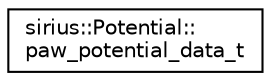 digraph "Graphical Class Hierarchy"
{
 // INTERACTIVE_SVG=YES
  edge [fontname="Helvetica",fontsize="10",labelfontname="Helvetica",labelfontsize="10"];
  node [fontname="Helvetica",fontsize="10",shape=record];
  rankdir="LR";
  Node1 [label="sirius::Potential::\lpaw_potential_data_t",height=0.2,width=0.4,color="black", fillcolor="white", style="filled",URL="$structsirius_1_1_potential_1_1paw__potential__data__t.html"];
}
